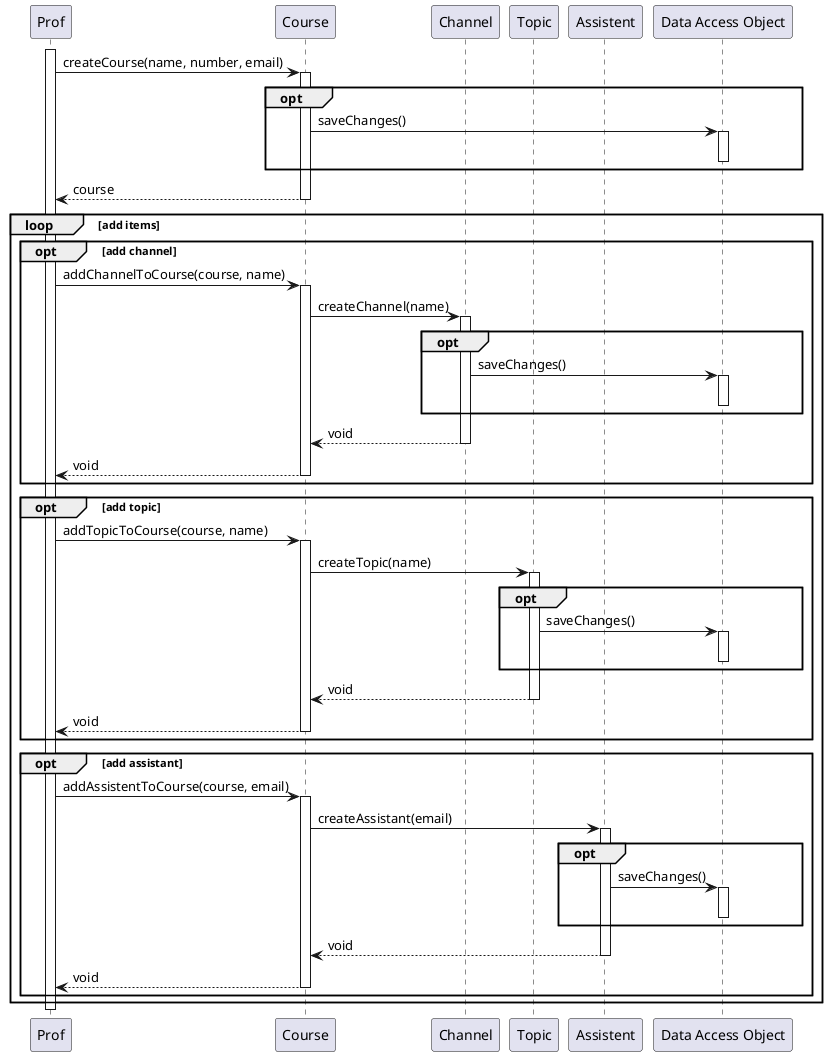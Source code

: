 'https://forum.plantuml.net/1353/is-it-possible-to-comment-out-lines-of-diagram-syntax

@startuml create course sequention diagram
participant Prof
participant Course
participant Channel
participant Topic
participant Assistent
participant "Data Access Object"

activate Prof
    Prof -> Course: createCourse(name, number, email)
    activate Course
    opt
        Course -> "Data Access Object": saveChanges()
        activate "Data Access Object"

        deactivate "Data Access Object"
    end
    Course --> Prof: course
    deactivate Course

    loop add items
        opt add channel
            'channel op hoogte van pijl normaal gezien
            Prof -> Course: addChannelToCourse(course, name)
            activate Course
                Course -> Channel: createChannel(name)
                activate Channel
                    opt
                        Channel -> "Data Access Object": saveChanges()
                        activate "Data Access Object"

                        deactivate "Data Access Object"
                    end
                    Channel --> Course: void
                deactivate Channel
                Course --> Prof: void
            deactivate Course
        end

        opt add topic
            ' activate Course
            Prof -> Course: addTopicToCourse(course, name)
            activate Course
                Course -> Topic: createTopic(name)
                activate Topic
                    opt
                        Topic -> "Data Access Object": saveChanges()
                        activate "Data Access Object"

                        deactivate "Data Access Object"
                    end
                    Topic --> Course: void
                deactivate Topic
                Course --> Prof: void
            deactivate Course
        end

        opt add assistant
            Prof -> Course: addAssistentToCourse(course, email)
            activate Course
                Course -> Assistent: createAssistant(email)
                activate Assistent
                    opt
                        Assistent -> "Data Access Object": saveChanges()
                        activate "Data Access Object"

                        deactivate "Data Access Object"
                    end
                    Assistent --> Course: void
                deactivate Assistent
                Course --> Prof: void
            deactivate Course
        end
    end
deactivate Prof

@enduml